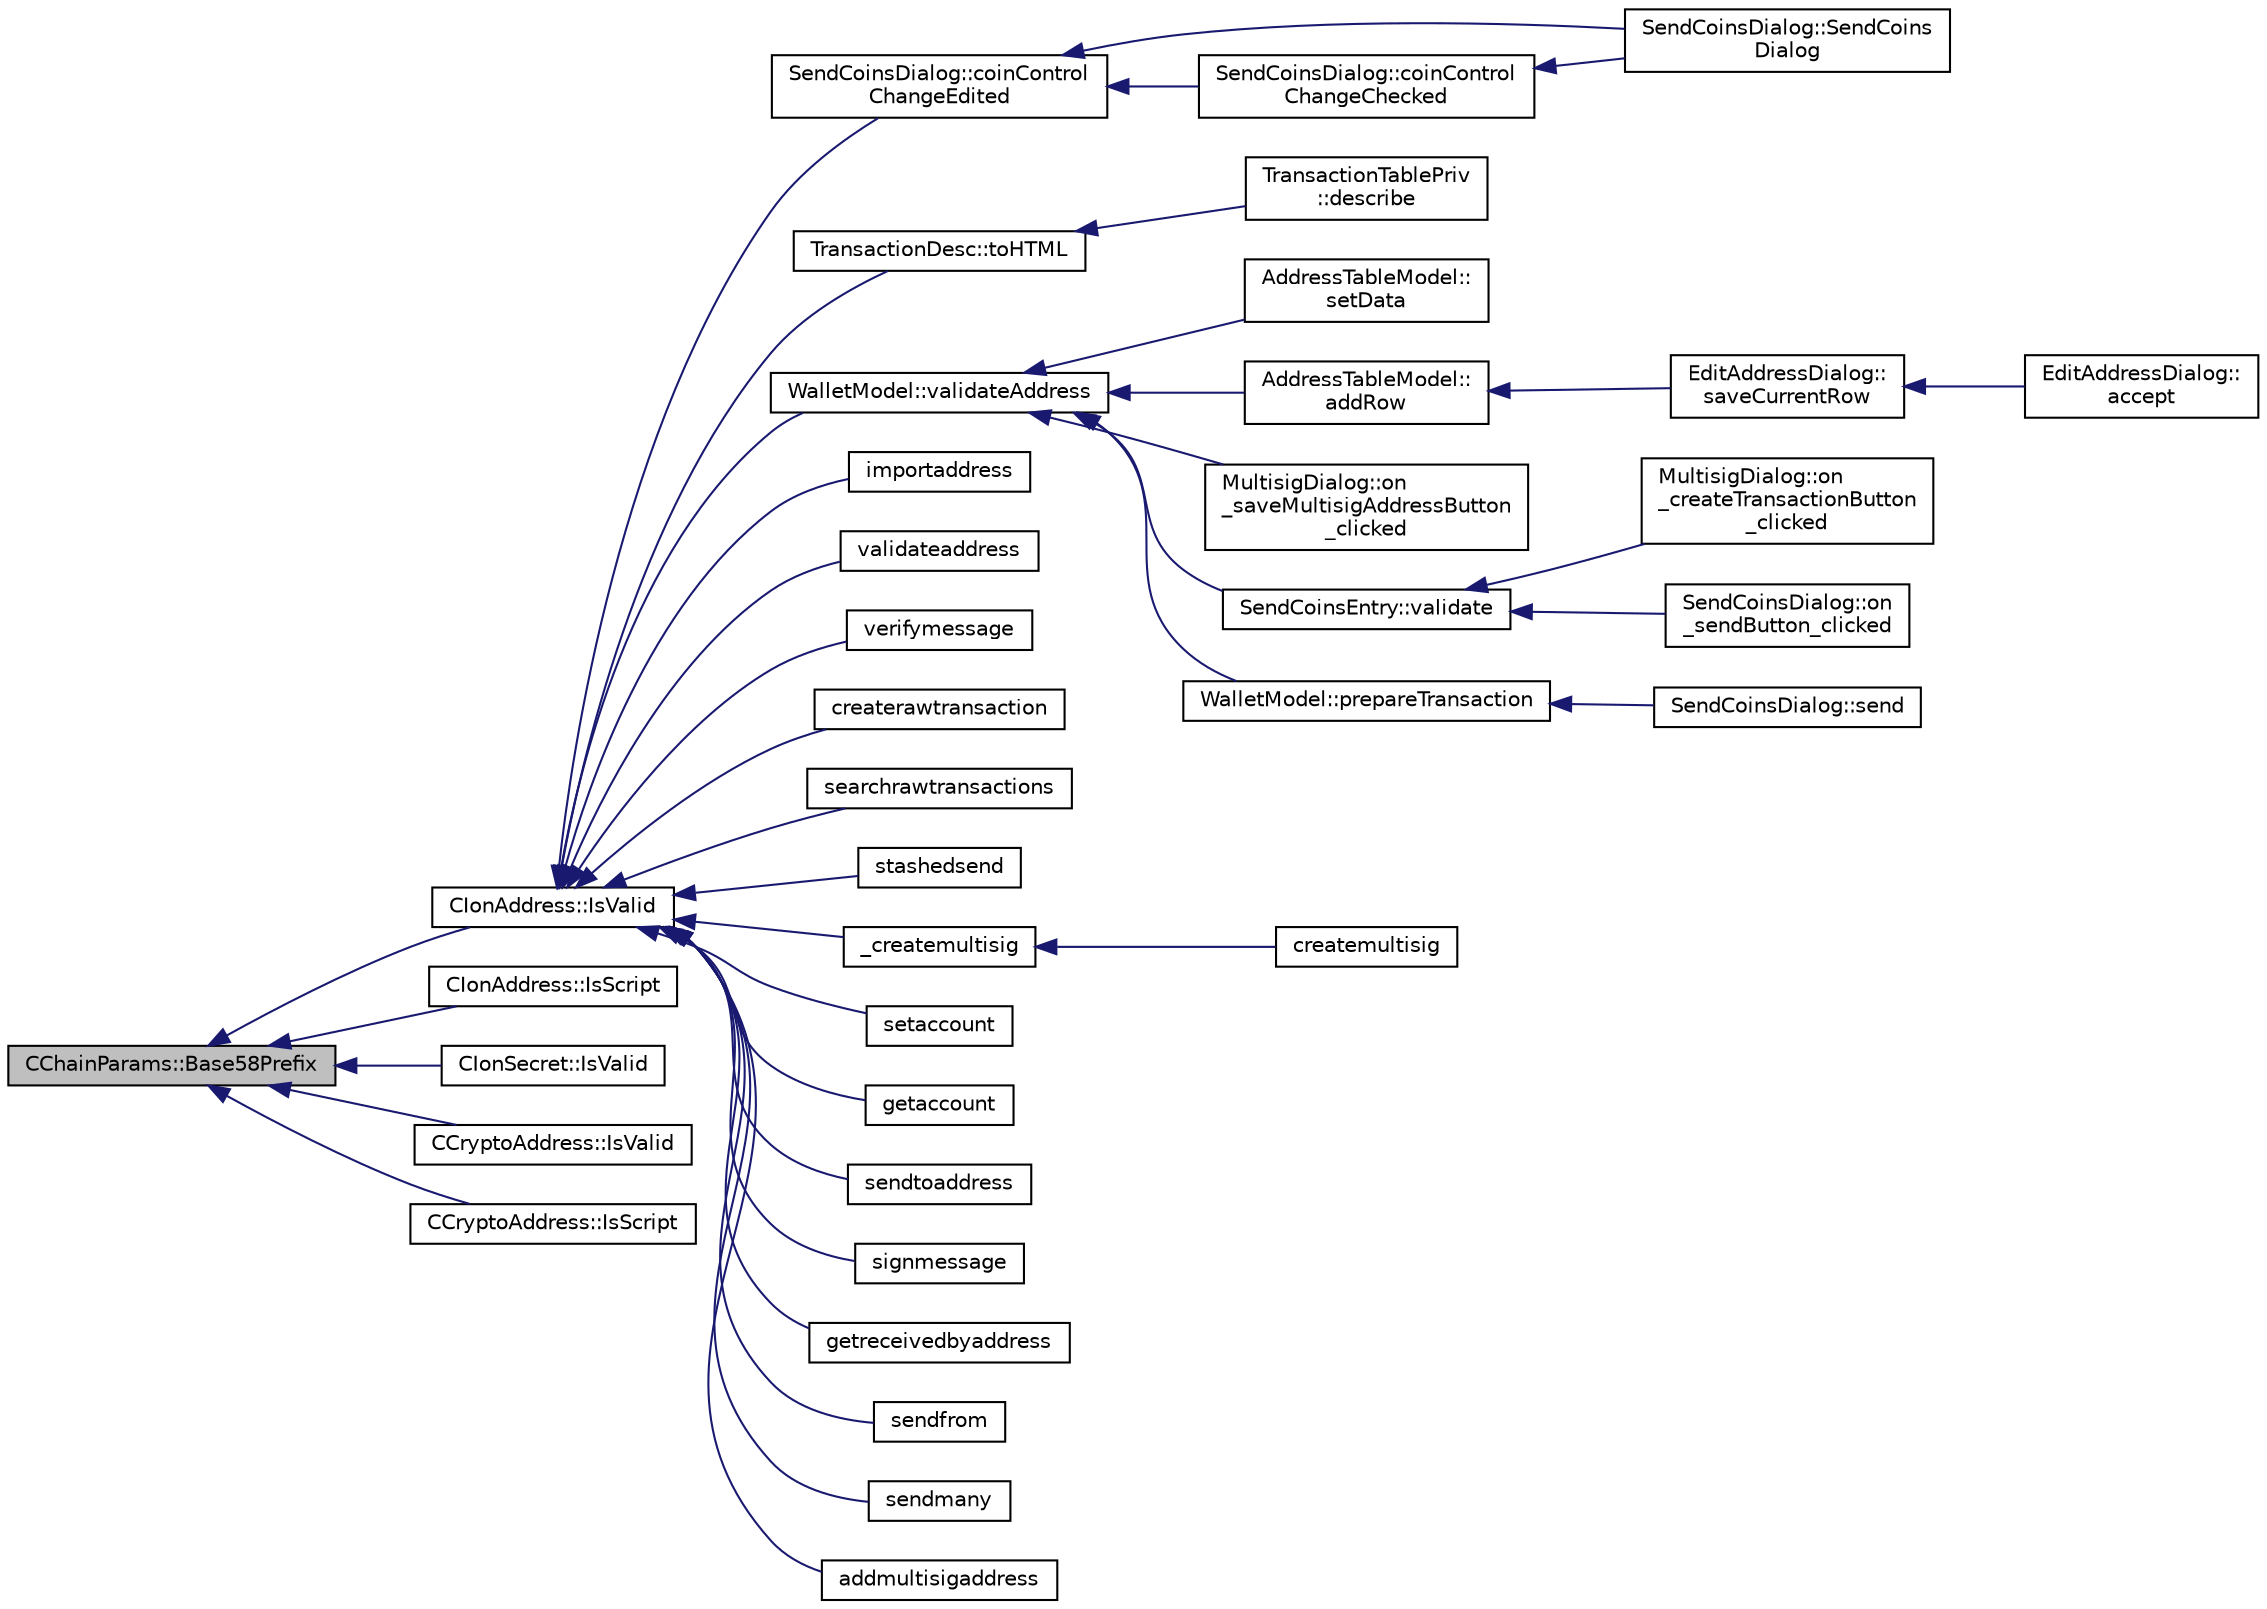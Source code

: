 digraph "CChainParams::Base58Prefix"
{
  edge [fontname="Helvetica",fontsize="10",labelfontname="Helvetica",labelfontsize="10"];
  node [fontname="Helvetica",fontsize="10",shape=record];
  rankdir="LR";
  Node5 [label="CChainParams::Base58Prefix",height=0.2,width=0.4,color="black", fillcolor="grey75", style="filled", fontcolor="black"];
  Node5 -> Node6 [dir="back",color="midnightblue",fontsize="10",style="solid",fontname="Helvetica"];
  Node6 [label="CIonAddress::IsValid",height=0.2,width=0.4,color="black", fillcolor="white", style="filled",URL="$d1/de4/class_c_ion_address.html#a93cb71370b938e7fad4a74c4b5775da6"];
  Node6 -> Node7 [dir="back",color="midnightblue",fontsize="10",style="solid",fontname="Helvetica"];
  Node7 [label="SendCoinsDialog::coinControl\lChangeEdited",height=0.2,width=0.4,color="black", fillcolor="white", style="filled",URL="$d6/de6/class_send_coins_dialog.html#a1f419f2381bce2ae9b4a7bd140f25a4e"];
  Node7 -> Node8 [dir="back",color="midnightblue",fontsize="10",style="solid",fontname="Helvetica"];
  Node8 [label="SendCoinsDialog::SendCoins\lDialog",height=0.2,width=0.4,color="black", fillcolor="white", style="filled",URL="$d6/de6/class_send_coins_dialog.html#a0df5bc29d1df68eda44826651afc595f"];
  Node7 -> Node9 [dir="back",color="midnightblue",fontsize="10",style="solid",fontname="Helvetica"];
  Node9 [label="SendCoinsDialog::coinControl\lChangeChecked",height=0.2,width=0.4,color="black", fillcolor="white", style="filled",URL="$d6/de6/class_send_coins_dialog.html#a21224b0dedf14f7a6c05174bff9dea65"];
  Node9 -> Node8 [dir="back",color="midnightblue",fontsize="10",style="solid",fontname="Helvetica"];
  Node6 -> Node10 [dir="back",color="midnightblue",fontsize="10",style="solid",fontname="Helvetica"];
  Node10 [label="TransactionDesc::toHTML",height=0.2,width=0.4,color="black", fillcolor="white", style="filled",URL="$d4/da9/class_transaction_desc.html#ab7c9dbb2048aae121dd9d75df86e64f4"];
  Node10 -> Node11 [dir="back",color="midnightblue",fontsize="10",style="solid",fontname="Helvetica"];
  Node11 [label="TransactionTablePriv\l::describe",height=0.2,width=0.4,color="black", fillcolor="white", style="filled",URL="$d2/ddb/class_transaction_table_priv.html#ab08d44e16bf6dd95b5b83959b3013780"];
  Node6 -> Node12 [dir="back",color="midnightblue",fontsize="10",style="solid",fontname="Helvetica"];
  Node12 [label="WalletModel::validateAddress",height=0.2,width=0.4,color="black", fillcolor="white", style="filled",URL="$d4/d27/class_wallet_model.html#a04604615253aeaae1253b1412a70a1f7"];
  Node12 -> Node13 [dir="back",color="midnightblue",fontsize="10",style="solid",fontname="Helvetica"];
  Node13 [label="AddressTableModel::\lsetData",height=0.2,width=0.4,color="black", fillcolor="white", style="filled",URL="$d9/ded/class_address_table_model.html#a5c6bd467fd1fc499d126fe2b7380ce5c"];
  Node12 -> Node14 [dir="back",color="midnightblue",fontsize="10",style="solid",fontname="Helvetica"];
  Node14 [label="AddressTableModel::\laddRow",height=0.2,width=0.4,color="black", fillcolor="white", style="filled",URL="$d9/ded/class_address_table_model.html#a08ab9ae401a18d193f0e39551de81280"];
  Node14 -> Node15 [dir="back",color="midnightblue",fontsize="10",style="solid",fontname="Helvetica"];
  Node15 [label="EditAddressDialog::\lsaveCurrentRow",height=0.2,width=0.4,color="black", fillcolor="white", style="filled",URL="$da/db7/class_edit_address_dialog.html#a8494a551799cd1f4c253e557424c206c"];
  Node15 -> Node16 [dir="back",color="midnightblue",fontsize="10",style="solid",fontname="Helvetica"];
  Node16 [label="EditAddressDialog::\laccept",height=0.2,width=0.4,color="black", fillcolor="white", style="filled",URL="$da/db7/class_edit_address_dialog.html#ac52b71129806bccf6533d0e9441393b6"];
  Node12 -> Node17 [dir="back",color="midnightblue",fontsize="10",style="solid",fontname="Helvetica"];
  Node17 [label="MultisigDialog::on\l_saveMultisigAddressButton\l_clicked",height=0.2,width=0.4,color="black", fillcolor="white", style="filled",URL="$d4/df4/class_multisig_dialog.html#a95c9278296354b38696d72eeb62dc09d"];
  Node12 -> Node18 [dir="back",color="midnightblue",fontsize="10",style="solid",fontname="Helvetica"];
  Node18 [label="SendCoinsEntry::validate",height=0.2,width=0.4,color="black", fillcolor="white", style="filled",URL="$d0/dbc/class_send_coins_entry.html#ab77df95fe77e9a001190cd4dabe0dfec"];
  Node18 -> Node19 [dir="back",color="midnightblue",fontsize="10",style="solid",fontname="Helvetica"];
  Node19 [label="MultisigDialog::on\l_createTransactionButton\l_clicked",height=0.2,width=0.4,color="black", fillcolor="white", style="filled",URL="$d4/df4/class_multisig_dialog.html#a172ad3ad87e2e756aae8e93e5febb855"];
  Node18 -> Node20 [dir="back",color="midnightblue",fontsize="10",style="solid",fontname="Helvetica"];
  Node20 [label="SendCoinsDialog::on\l_sendButton_clicked",height=0.2,width=0.4,color="black", fillcolor="white", style="filled",URL="$d6/de6/class_send_coins_dialog.html#a2cab7cf9ea5040b9e2189297f7d3c764"];
  Node12 -> Node21 [dir="back",color="midnightblue",fontsize="10",style="solid",fontname="Helvetica"];
  Node21 [label="WalletModel::prepareTransaction",height=0.2,width=0.4,color="black", fillcolor="white", style="filled",URL="$d4/d27/class_wallet_model.html#a8abc851901c7c7343ebfb5a8e5fc0154"];
  Node21 -> Node22 [dir="back",color="midnightblue",fontsize="10",style="solid",fontname="Helvetica"];
  Node22 [label="SendCoinsDialog::send",height=0.2,width=0.4,color="black", fillcolor="white", style="filled",URL="$d6/de6/class_send_coins_dialog.html#afd8d436a16ea7dba1276e8fdfdc8b2d3"];
  Node6 -> Node23 [dir="back",color="midnightblue",fontsize="10",style="solid",fontname="Helvetica"];
  Node23 [label="importaddress",height=0.2,width=0.4,color="black", fillcolor="white", style="filled",URL="$dc/dbf/rpcdump_8cpp.html#a457bc572859c8265c72a0afd1a6db56c"];
  Node6 -> Node24 [dir="back",color="midnightblue",fontsize="10",style="solid",fontname="Helvetica"];
  Node24 [label="validateaddress",height=0.2,width=0.4,color="black", fillcolor="white", style="filled",URL="$db/d48/rpcmisc_8cpp.html#aea4124dcc1390de557db6128da0697f4"];
  Node6 -> Node25 [dir="back",color="midnightblue",fontsize="10",style="solid",fontname="Helvetica"];
  Node25 [label="verifymessage",height=0.2,width=0.4,color="black", fillcolor="white", style="filled",URL="$db/d48/rpcmisc_8cpp.html#ad8fce781dfd9dfd4866bba2a4589141a"];
  Node6 -> Node26 [dir="back",color="midnightblue",fontsize="10",style="solid",fontname="Helvetica"];
  Node26 [label="createrawtransaction",height=0.2,width=0.4,color="black", fillcolor="white", style="filled",URL="$dc/da8/rpcrawtransaction_8cpp.html#a7924d2aa3d68d890b82773445e0d949e"];
  Node6 -> Node27 [dir="back",color="midnightblue",fontsize="10",style="solid",fontname="Helvetica"];
  Node27 [label="searchrawtransactions",height=0.2,width=0.4,color="black", fillcolor="white", style="filled",URL="$dc/da8/rpcrawtransaction_8cpp.html#ae119520f4c7a75fcaf31fbfaf8dff482"];
  Node6 -> Node28 [dir="back",color="midnightblue",fontsize="10",style="solid",fontname="Helvetica"];
  Node28 [label="stashedsend",height=0.2,width=0.4,color="black", fillcolor="white", style="filled",URL="$d5/d6b/rpcstashedsend_8cpp.html#a5a7cb1ad55aeaa8bcbb5172e9153a75a"];
  Node6 -> Node29 [dir="back",color="midnightblue",fontsize="10",style="solid",fontname="Helvetica"];
  Node29 [label="_createmultisig",height=0.2,width=0.4,color="black", fillcolor="white", style="filled",URL="$df/d1d/rpcwallet_8cpp.html#aca53a9372c92e81fc665cbdeb8fcdbc5"];
  Node29 -> Node30 [dir="back",color="midnightblue",fontsize="10",style="solid",fontname="Helvetica"];
  Node30 [label="createmultisig",height=0.2,width=0.4,color="black", fillcolor="white", style="filled",URL="$df/d1d/rpcwallet_8cpp.html#a10f145bcadd06025abb3b065e2fa7a84"];
  Node6 -> Node31 [dir="back",color="midnightblue",fontsize="10",style="solid",fontname="Helvetica"];
  Node31 [label="setaccount",height=0.2,width=0.4,color="black", fillcolor="white", style="filled",URL="$df/d1d/rpcwallet_8cpp.html#a6bf0dc200554f841a4549a2e5087f699"];
  Node6 -> Node32 [dir="back",color="midnightblue",fontsize="10",style="solid",fontname="Helvetica"];
  Node32 [label="getaccount",height=0.2,width=0.4,color="black", fillcolor="white", style="filled",URL="$df/d1d/rpcwallet_8cpp.html#ae8b2f525d311992d732a971b6333c8ea"];
  Node6 -> Node33 [dir="back",color="midnightblue",fontsize="10",style="solid",fontname="Helvetica"];
  Node33 [label="sendtoaddress",height=0.2,width=0.4,color="black", fillcolor="white", style="filled",URL="$df/d1d/rpcwallet_8cpp.html#a134064858f9cfa4775a6ae34cac2b133"];
  Node6 -> Node34 [dir="back",color="midnightblue",fontsize="10",style="solid",fontname="Helvetica"];
  Node34 [label="signmessage",height=0.2,width=0.4,color="black", fillcolor="white", style="filled",URL="$df/d1d/rpcwallet_8cpp.html#a315b42a2c859c4b50a54c1b05984928c"];
  Node6 -> Node35 [dir="back",color="midnightblue",fontsize="10",style="solid",fontname="Helvetica"];
  Node35 [label="getreceivedbyaddress",height=0.2,width=0.4,color="black", fillcolor="white", style="filled",URL="$df/d1d/rpcwallet_8cpp.html#abbb6475509aa2e69844f0b3a8bcb422a"];
  Node6 -> Node36 [dir="back",color="midnightblue",fontsize="10",style="solid",fontname="Helvetica"];
  Node36 [label="sendfrom",height=0.2,width=0.4,color="black", fillcolor="white", style="filled",URL="$df/d1d/rpcwallet_8cpp.html#a845eaefd9ec7752b1145c183205524d0"];
  Node6 -> Node37 [dir="back",color="midnightblue",fontsize="10",style="solid",fontname="Helvetica"];
  Node37 [label="sendmany",height=0.2,width=0.4,color="black", fillcolor="white", style="filled",URL="$df/d1d/rpcwallet_8cpp.html#adeb5f23f20fb4e589dab23cadf75c92d"];
  Node6 -> Node38 [dir="back",color="midnightblue",fontsize="10",style="solid",fontname="Helvetica"];
  Node38 [label="addmultisigaddress",height=0.2,width=0.4,color="black", fillcolor="white", style="filled",URL="$df/d1d/rpcwallet_8cpp.html#a01e8a83cbd4209f10c71719383d7ca2d"];
  Node5 -> Node39 [dir="back",color="midnightblue",fontsize="10",style="solid",fontname="Helvetica"];
  Node39 [label="CIonAddress::IsScript",height=0.2,width=0.4,color="black", fillcolor="white", style="filled",URL="$d1/de4/class_c_ion_address.html#a9e3c3a230a1750ec412b7fbc9ba581f1"];
  Node5 -> Node40 [dir="back",color="midnightblue",fontsize="10",style="solid",fontname="Helvetica"];
  Node40 [label="CIonSecret::IsValid",height=0.2,width=0.4,color="black", fillcolor="white", style="filled",URL="$d3/d88/class_c_ion_secret.html#a253913efbdbb69925a90a510d547ef12"];
  Node5 -> Node41 [dir="back",color="midnightblue",fontsize="10",style="solid",fontname="Helvetica"];
  Node41 [label="CCryptoAddress::IsValid",height=0.2,width=0.4,color="black", fillcolor="white", style="filled",URL="$d4/d11/class_c_crypto_address.html#a4aa138bd5048409766798006e499475e"];
  Node5 -> Node42 [dir="back",color="midnightblue",fontsize="10",style="solid",fontname="Helvetica"];
  Node42 [label="CCryptoAddress::IsScript",height=0.2,width=0.4,color="black", fillcolor="white", style="filled",URL="$d4/d11/class_c_crypto_address.html#ad27a559aaf96e4129faa9ac6e99e6752"];
}
